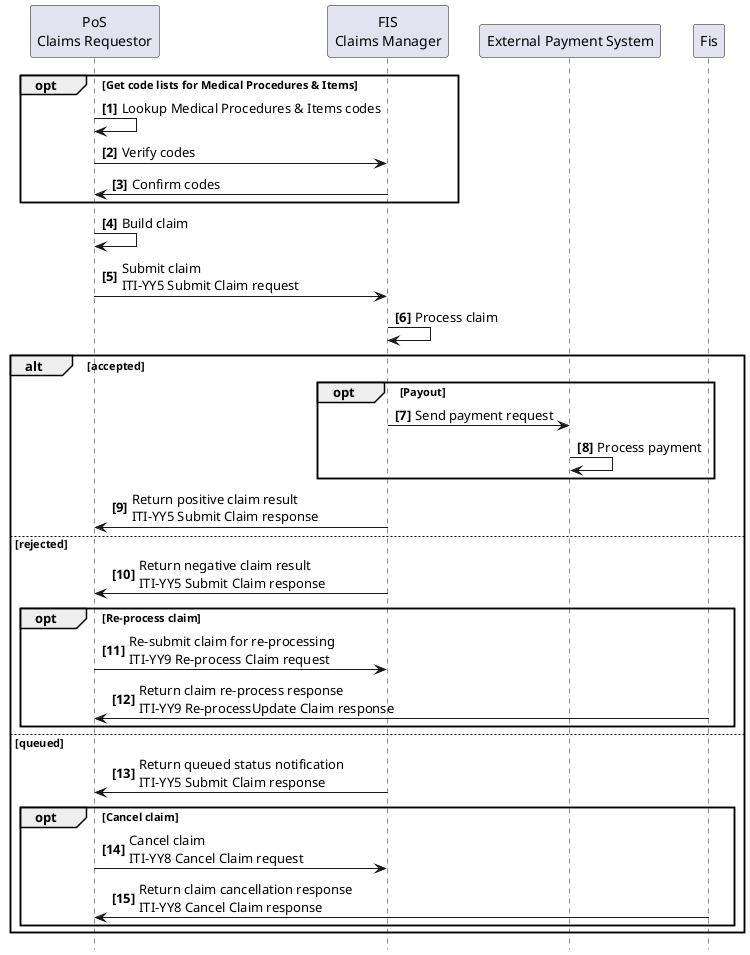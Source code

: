 @startuml
skinparam svgDimensionStyle false
hide footbox
autonumber "<b>[0]"

participant "PoS\nClaims Requestor" as App
participant "FIS\nClaims Manager" as FIS
participant "External Payment System" as EXT


opt Get code lists for Medical Procedures & Items
	App -> App: Lookup Medical Procedures & Items codes
	App -> FIS: Verify codes
	FIS -> App: Confirm codes
end opt
 
App -> App: Build claim
App -> FIS: Submit claim\nITI-YY5 Submit Claim request
FIS -> FIS: Process claim

alt accepted
	opt Payout
		FIS->EXT: Send payment request
   	EXT->EXT: Process payment
	end opt
	FIS -> App: Return positive claim result\nITI-YY5 Submit Claim response
else rejected
	FIS -> App: Return negative claim result\nITI-YY5 Submit Claim response
	opt Re-process claim
		App -> FIS: Re-submit claim for re-processing\nITI-YY9 Re-process Claim request
		Fis -> App: Return claim re-process response\nITI-YY9 Re-processUpdate Claim response
	end opt
else queued
	FIS -> App: Return queued status notification\nITI-YY5 Submit Claim response
	opt Cancel claim
		App -> FIS: Cancel claim\nITI-YY8 Cancel Claim request
		Fis -> App: Return claim cancellation response\nITI-YY8 Cancel Claim response
	end opt
end

@enduml
